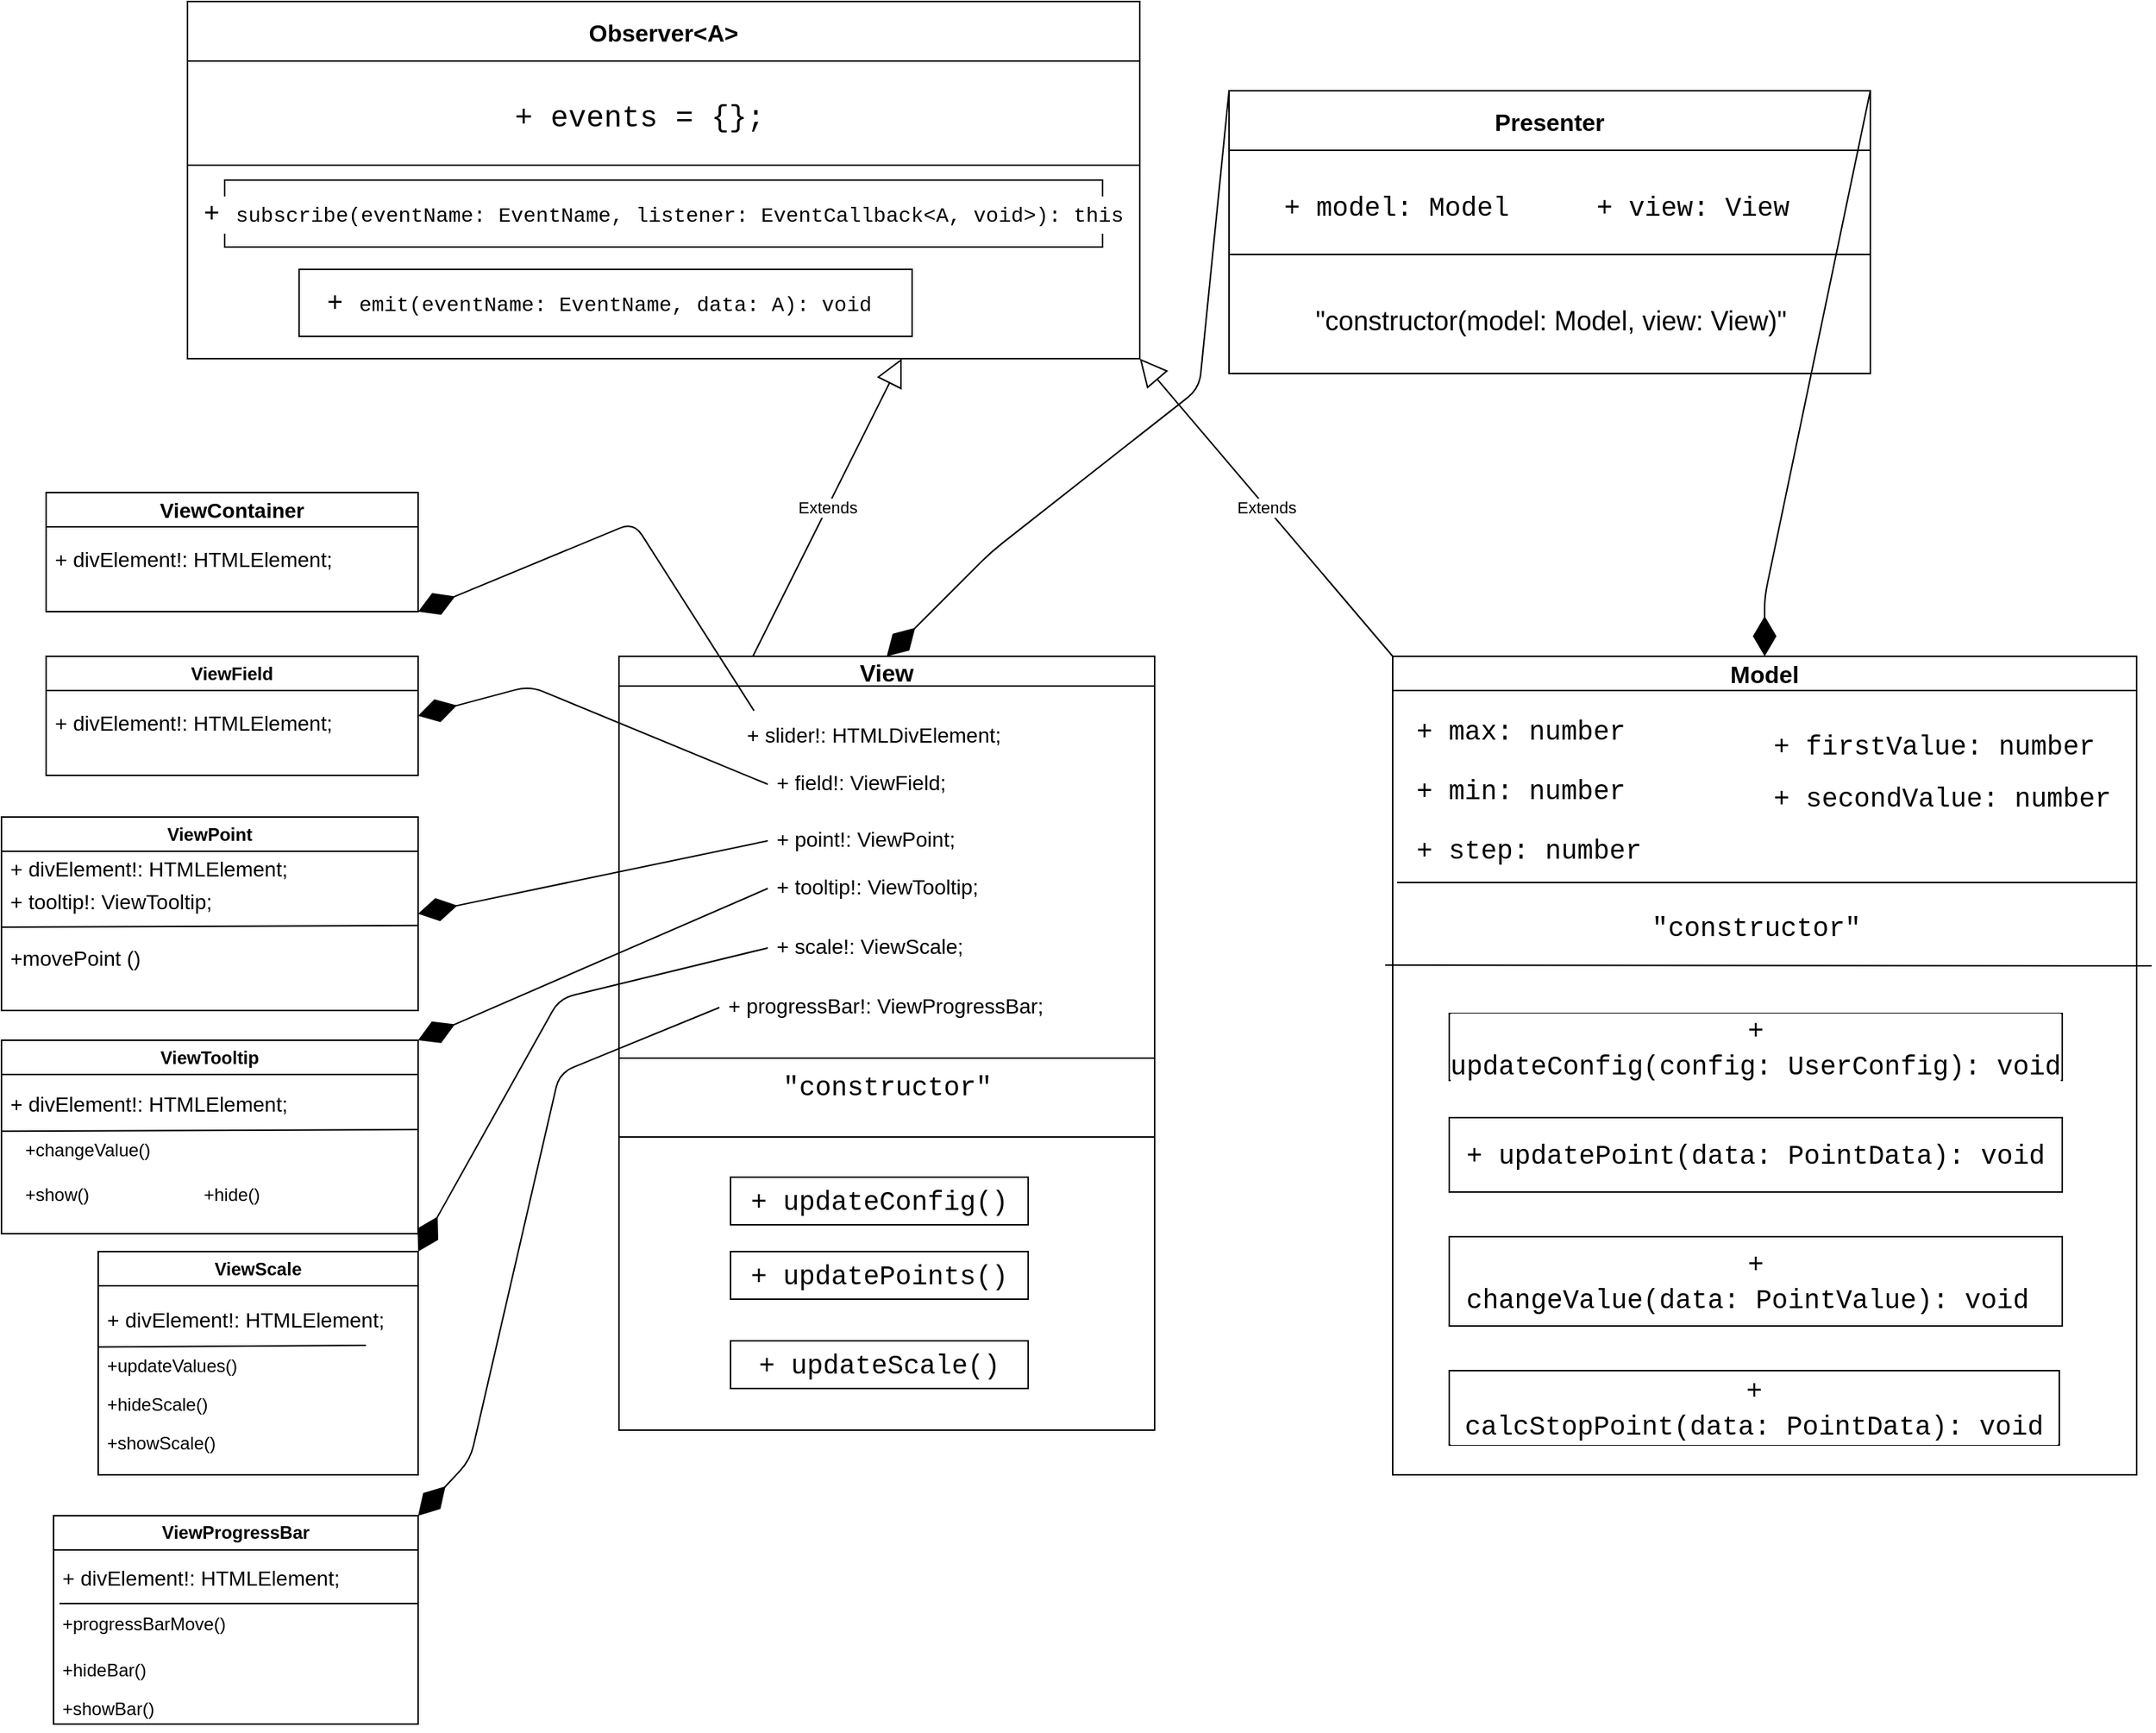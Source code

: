 <mxfile version="14.6.13" type="device"><diagram name="Page-1" id="e7e014a7-5840-1c2e-5031-d8a46d1fe8dd"><mxGraphModel dx="2130" dy="2061" grid="1" gridSize="10" guides="1" tooltips="1" connect="1" arrows="1" fold="1" page="1" pageScale="1" pageWidth="1169" pageHeight="826" background="#ffffff" math="0" shadow="0"><root><mxCell id="0"/><mxCell id="1" parent="0"/><mxCell id="2" value="Model" style="swimlane;whiteSpace=wrap;fontSize=16;" parent="1" vertex="1"><mxGeometry x="1300" y="90" width="500" height="550" as="geometry"><mxRectangle x="1360" y="175" width="80" height="23" as="alternateBounds"/></mxGeometry></mxCell><mxCell id="6Ol2-YRdGMpcUjg03sG4-96" value="&lt;div style=&quot;font-family: &amp;quot;consolas&amp;quot; , &amp;quot;courier new&amp;quot; , monospace ; font-size: 18px ; line-height: 24px&quot;&gt;&lt;div style=&quot;font-family: &amp;quot;consolas&amp;quot; , &amp;quot;courier new&amp;quot; , monospace ; line-height: 24px&quot;&gt;&lt;div style=&quot;font-family: consolas, &amp;quot;courier new&amp;quot;, monospace; line-height: 24px;&quot;&gt;&lt;span style=&quot;&quot;&gt;+ updatePoint&lt;/span&gt;(&lt;span style=&quot;&quot;&gt;data&lt;/span&gt;:&amp;nbsp;&lt;span style=&quot;&quot;&gt;PointData&lt;/span&gt;):&amp;nbsp;&lt;span style=&quot;&quot;&gt;void&lt;/span&gt;&lt;/div&gt;&lt;/div&gt;&lt;/div&gt;" style="rounded=0;whiteSpace=wrap;html=1;labelBackgroundColor=#FFFFFF;" parent="2" vertex="1"><mxGeometry x="38" y="310" width="412" height="50" as="geometry"/></mxCell><mxCell id="6Ol2-YRdGMpcUjg03sG4-93" value="&lt;div style=&quot;font-family: &amp;#34;consolas&amp;#34; , &amp;#34;courier new&amp;#34; , monospace ; font-size: 18px ; line-height: 24px&quot;&gt;&lt;div style=&quot;font-family: &amp;#34;consolas&amp;#34; , &amp;#34;courier new&amp;#34; , monospace ; line-height: 24px&quot;&gt;&lt;div style=&quot;font-family: &amp;#34;consolas&amp;#34; , &amp;#34;courier new&amp;#34; , monospace ; line-height: 24px&quot;&gt;&lt;span style=&quot;background-color: rgb(255 , 255 , 255)&quot;&gt;+ updateConfig(config:&amp;nbsp;UserConfig):&amp;nbsp;void&lt;/span&gt;&lt;/div&gt;&lt;/div&gt;&lt;/div&gt;" style="rounded=0;whiteSpace=wrap;html=1;labelBackgroundColor=#ffffff;" parent="2" vertex="1"><mxGeometry x="38" y="240" width="412" height="45" as="geometry"/></mxCell><mxCell id="6Ol2-YRdGMpcUjg03sG4-97" value="&lt;div style=&quot;font-family: &amp;quot;consolas&amp;quot; , &amp;quot;courier new&amp;quot; , monospace ; font-size: 18px ; line-height: 24px&quot;&gt;&lt;div style=&quot;font-family: &amp;quot;consolas&amp;quot; , &amp;quot;courier new&amp;quot; , monospace ; line-height: 24px&quot;&gt;&lt;div style=&quot;font-family: &amp;quot;consolas&amp;quot; , &amp;quot;courier new&amp;quot; , monospace ; line-height: 24px&quot;&gt;&lt;div style=&quot;font-family: consolas, &amp;quot;courier new&amp;quot;, monospace; line-height: 24px;&quot;&gt;&lt;span style=&quot;&quot;&gt;+ changeValue&lt;/span&gt;(&lt;span style=&quot;&quot;&gt;data&lt;/span&gt;:&amp;nbsp;&lt;span style=&quot;&quot;&gt;PointValue&lt;/span&gt;):&amp;nbsp;&lt;span style=&quot;&quot;&gt;void&lt;/span&gt;&amp;nbsp;&lt;/div&gt;&lt;/div&gt;&lt;/div&gt;&lt;/div&gt;" style="rounded=0;whiteSpace=wrap;html=1;shadow=0;sketch=0;glass=0;labelBackgroundColor=#FFFFFF;" parent="2" vertex="1"><mxGeometry x="38" y="390" width="412" height="60" as="geometry"/></mxCell><mxCell id="6Ol2-YRdGMpcUjg03sG4-117" value="" style="endArrow=none;html=1;" parent="2" edge="1"><mxGeometry width="50" height="50" relative="1" as="geometry"><mxPoint x="3" y="152" as="sourcePoint"/><mxPoint x="500" y="152" as="targetPoint"/></mxGeometry></mxCell><mxCell id="6Ol2-YRdGMpcUjg03sG4-159" value="&lt;div style=&quot;font-family: &amp;quot;consolas&amp;quot; , &amp;quot;courier new&amp;quot; , monospace ; font-size: 18px ; line-height: 24px&quot;&gt;+&amp;nbsp;&lt;span style=&quot;font-family: &amp;quot;consolas&amp;quot; , &amp;quot;courier new&amp;quot; , monospace&quot;&gt;step&lt;/span&gt;&lt;span style=&quot;font-family: consolas, &amp;quot;courier new&amp;quot;, monospace;&quot;&gt;:&amp;nbsp;&lt;/span&gt;&lt;span style=&quot;font-family: consolas, &amp;quot;courier new&amp;quot;, monospace;&quot;&gt;number&lt;/span&gt;&lt;/div&gt;" style="text;html=1;align=left;verticalAlign=top;resizable=0;points=[];autosize=1;spacingLeft=4;fontSize=14;spacingRight=4;" parent="2" vertex="1"><mxGeometry x="10" y="112" width="160" height="40" as="geometry"/></mxCell><mxCell id="6Ol2-YRdGMpcUjg03sG4-158" value="&lt;div style=&quot;font-family: &amp;quot;consolas&amp;quot; , &amp;quot;courier new&amp;quot; , monospace ; font-size: 18px ; line-height: 24px&quot;&gt;+&amp;nbsp;&lt;span style=&quot;font-family: &amp;quot;consolas&amp;quot; , &amp;quot;courier new&amp;quot; , monospace&quot;&gt;min&lt;/span&gt;&lt;span style=&quot;font-family: consolas, &amp;quot;courier new&amp;quot;, monospace;&quot;&gt;:&amp;nbsp;&lt;/span&gt;&lt;span style=&quot;font-family: consolas, &amp;quot;courier new&amp;quot;, monospace;&quot;&gt;number&lt;/span&gt;&lt;/div&gt;" style="text;html=1;align=left;verticalAlign=top;resizable=0;points=[];autosize=1;spacingLeft=4;fontSize=14;spacingRight=4;" parent="2" vertex="1"><mxGeometry x="10" y="72" width="150" height="40" as="geometry"/></mxCell><mxCell id="6Ol2-YRdGMpcUjg03sG4-157" value="&lt;div style=&quot;font-family: consolas, &amp;quot;courier new&amp;quot;, monospace; font-size: 18px; line-height: 24px;&quot;&gt;+&amp;nbsp;&lt;span style=&quot;font-family: consolas, &amp;quot;courier new&amp;quot;, monospace; font-size: 18px;&quot;&gt;max&lt;/span&gt;&lt;span style=&quot;font-family: consolas, &amp;quot;courier new&amp;quot;, monospace; font-size: 18px;&quot;&gt;:&amp;nbsp;&lt;/span&gt;&lt;span style=&quot;font-family: consolas, &amp;quot;courier new&amp;quot;, monospace; font-size: 18px;&quot;&gt;number&lt;/span&gt;&lt;/div&gt;" style="text;html=1;align=left;verticalAlign=top;resizable=0;points=[];autosize=1;spacingLeft=4;fontSize=18;spacingRight=4;" parent="2" vertex="1"><mxGeometry x="10" y="32" width="150" height="30" as="geometry"/></mxCell><mxCell id="6Ol2-YRdGMpcUjg03sG4-208" value="" style="endArrow=none;html=1;" parent="2" edge="1"><mxGeometry width="50" height="50" relative="1" as="geometry"><mxPoint x="-5" y="207.5" as="sourcePoint"/><mxPoint x="510" y="208" as="targetPoint"/></mxGeometry></mxCell><mxCell id="6Ol2-YRdGMpcUjg03sG4-209" value="&lt;br&gt;&lt;br&gt;&lt;div style=&quot;font-family: consolas, &amp;quot;courier new&amp;quot;, monospace; font-weight: normal; font-size: 18px; line-height: 24px;&quot;&gt;&lt;div&gt;&lt;span style=&quot;&quot;&gt;&quot;constructor&quot;&lt;/span&gt;&lt;/div&gt;&lt;/div&gt;&lt;br&gt;" style="text;html=1;align=center;verticalAlign=middle;resizable=0;points=[];autosize=1;labelBackgroundColor=none;" parent="2" vertex="1"><mxGeometry x="174" y="140" width="140" height="70" as="geometry"/></mxCell><mxCell id="T5JR8tGF22momqDGH6iy-5" value="&lt;div style=&quot;font-family: &amp;#34;consolas&amp;#34; , &amp;#34;courier new&amp;#34; , monospace ; font-size: 18px ; line-height: 24px&quot;&gt;+&amp;nbsp;&lt;span style=&quot;font-family: &amp;#34;consolas&amp;#34; , &amp;#34;courier new&amp;#34; , monospace ; font-size: 18px&quot;&gt;firstValue&lt;/span&gt;&lt;span style=&quot;font-family: &amp;#34;consolas&amp;#34; , &amp;#34;courier new&amp;#34; , monospace ; font-size: 18px&quot;&gt;:&amp;nbsp;&lt;/span&gt;&lt;span style=&quot;font-family: &amp;#34;consolas&amp;#34; , &amp;#34;courier new&amp;#34; , monospace ; font-size: 18px&quot;&gt;number&lt;/span&gt;&lt;/div&gt;" style="text;html=1;align=left;verticalAlign=top;resizable=0;points=[];autosize=1;spacingLeft=4;fontSize=18;spacingRight=4;" parent="2" vertex="1"><mxGeometry x="250" y="42" width="220" height="30" as="geometry"/></mxCell><mxCell id="T5JR8tGF22momqDGH6iy-4" value="&lt;div style=&quot;font-family: &amp;#34;consolas&amp;#34; , &amp;#34;courier new&amp;#34; , monospace ; font-size: 18px ; line-height: 24px&quot;&gt;+ secondValue&lt;span style=&quot;font-family: &amp;#34;consolas&amp;#34; , &amp;#34;courier new&amp;#34; , monospace ; font-size: 18px&quot;&gt;:&amp;nbsp;&lt;/span&gt;&lt;span style=&quot;font-family: &amp;#34;consolas&amp;#34; , &amp;#34;courier new&amp;#34; , monospace ; font-size: 18px&quot;&gt;number&lt;/span&gt;&lt;/div&gt;" style="text;html=1;align=left;verticalAlign=top;resizable=0;points=[];autosize=1;spacingLeft=4;fontSize=18;spacingRight=4;" parent="2" vertex="1"><mxGeometry x="250" y="77" width="230" height="30" as="geometry"/></mxCell><mxCell id="6Ol2-YRdGMpcUjg03sG4-95" value="&lt;div style=&quot;font-family: &amp;quot;consolas&amp;quot; , &amp;quot;courier new&amp;quot; , monospace ; font-size: 18px ; line-height: 24px&quot;&gt;&lt;div style=&quot;font-family: &amp;quot;consolas&amp;quot; , &amp;quot;courier new&amp;quot; , monospace ; line-height: 24px&quot;&gt;&lt;div style=&quot;font-family: consolas, &amp;quot;courier new&amp;quot;, monospace; line-height: 24px;&quot;&gt;&lt;span style=&quot;&quot;&gt;+ calcStopPoint&lt;/span&gt;(&lt;span style=&quot;&quot;&gt;data&lt;/span&gt;:&amp;nbsp;&lt;span style=&quot;&quot;&gt;PointData&lt;/span&gt;):&amp;nbsp;&lt;span style=&quot;&quot;&gt;void&lt;/span&gt;&lt;/div&gt;&lt;/div&gt;&lt;/div&gt;" style="rounded=0;whiteSpace=wrap;html=1;labelBackgroundColor=#FFFFFF;" parent="2" vertex="1"><mxGeometry x="38" y="480" width="410" height="50" as="geometry"/></mxCell><mxCell id="3" value="View" style="swimlane;spacingTop=0;startSize=20;swimlaneLine=1;labelBorderColor=none;labelBackgroundColor=none;verticalAlign=middle;fontSize=16;" parent="1" vertex="1"><mxGeometry x="780" y="90" width="360" height="520" as="geometry"><mxRectangle x="320" y="50" width="80" height="23" as="alternateBounds"/></mxGeometry></mxCell><mxCell id="6Ol2-YRdGMpcUjg03sG4-116" value="" style="endArrow=none;html=1;" parent="3" edge="1"><mxGeometry width="50" height="50" relative="1" as="geometry"><mxPoint y="270" as="sourcePoint"/><mxPoint x="360" y="270" as="targetPoint"/><Array as="points"/></mxGeometry></mxCell><mxCell id="LI1pukOXz9Ahaq8JhfEz-87" value="+ point!: ViewPoint;" style="text;strokeColor=none;fillColor=none;align=left;verticalAlign=top;spacingLeft=4;spacingRight=4;overflow=hidden;rotatable=0;points=[[0,0.5],[1,0.5]];portConstraint=eastwest;fontSize=14;" parent="3" vertex="1"><mxGeometry x="100" y="108" width="150" height="32" as="geometry"/></mxCell><mxCell id="LI1pukOXz9Ahaq8JhfEz-94" value="+ progressBar!: ViewProgressBar;" style="text;strokeColor=none;fillColor=none;align=left;verticalAlign=top;spacingLeft=4;spacingRight=4;overflow=hidden;rotatable=0;points=[[0,0.5],[1,0.5]];portConstraint=eastwest;fontSize=14;" parent="3" vertex="1"><mxGeometry x="67.5" y="220" width="250" height="32" as="geometry"/></mxCell><mxCell id="LI1pukOXz9Ahaq8JhfEz-95" value="+ tooltip!: ViewTooltip;" style="text;strokeColor=none;fillColor=none;align=left;verticalAlign=top;spacingLeft=4;spacingRight=4;overflow=hidden;rotatable=0;points=[[0,0.5],[1,0.5]];portConstraint=eastwest;fontSize=14;" parent="3" vertex="1"><mxGeometry x="100" y="140" width="250" height="32" as="geometry"/></mxCell><mxCell id="LI1pukOXz9Ahaq8JhfEz-105" value="+ scale!: ViewScale;" style="text;strokeColor=none;fillColor=none;align=left;verticalAlign=top;spacingLeft=4;spacingRight=4;overflow=hidden;rotatable=0;points=[[0,0.5],[1,0.5]];portConstraint=eastwest;fontSize=14;" parent="3" vertex="1"><mxGeometry x="100" y="180" width="250" height="32" as="geometry"/></mxCell><mxCell id="1Tm_DL4uSYQOcZe4PCQo-6" value="&lt;div style=&quot;font-family: &amp;#34;consolas&amp;#34; , &amp;#34;courier new&amp;#34; , monospace ; font-size: 18px ; line-height: 24px&quot;&gt;&lt;span&gt;+&amp;nbsp;&lt;/span&gt;&lt;span style=&quot;font-family: &amp;#34;consolas&amp;#34; , &amp;#34;courier new&amp;#34; , monospace ; background-color: rgb(255 , 255 , 255)&quot;&gt;updateConfig&lt;/span&gt;()&lt;/div&gt;" style="rounded=0;whiteSpace=wrap;html=1;labelBackgroundColor=#FFFFFF;" parent="3" vertex="1"><mxGeometry x="75" y="350" width="200" height="32" as="geometry"/></mxCell><mxCell id="yn2-si_8jhGZnq15XAxw-4" value="&lt;div style=&quot;font-family: &amp;#34;consolas&amp;#34; , &amp;#34;courier new&amp;#34; , monospace ; font-size: 18px ; line-height: 24px&quot;&gt;&lt;span style=&quot;background-color: rgb(255 , 255 , 255)&quot;&gt;&lt;span&gt;+&amp;nbsp;&lt;/span&gt;&lt;span style=&quot;font-family: &amp;#34;consolas&amp;#34; , &amp;#34;courier new&amp;#34; , monospace&quot;&gt;updatePoints&lt;/span&gt;()&lt;/span&gt;&lt;br&gt;&lt;/div&gt;" style="rounded=0;whiteSpace=wrap;html=1;labelBackgroundColor=#FFFFFF;" parent="3" vertex="1"><mxGeometry x="75" y="400" width="200" height="32" as="geometry"/></mxCell><mxCell id="yn2-si_8jhGZnq15XAxw-5" value="&lt;div style=&quot;font-family: &amp;quot;consolas&amp;quot; , &amp;quot;courier new&amp;quot; , monospace ; font-size: 18px ; line-height: 24px&quot;&gt;&lt;span&gt;+&amp;nbsp;&lt;/span&gt;&lt;span style=&quot;font-family: consolas, &amp;quot;courier new&amp;quot;, monospace;&quot;&gt;updateScale&lt;/span&gt;()&lt;br&gt;&lt;/div&gt;" style="rounded=0;whiteSpace=wrap;html=1;labelBackgroundColor=#FFFFFF;" parent="3" vertex="1"><mxGeometry x="75" y="460" width="200" height="32" as="geometry"/></mxCell><mxCell id="6Ol2-YRdGMpcUjg03sG4-197" value="&lt;span style=&quot;font-family: &amp;#34;consolas&amp;#34; , &amp;#34;courier new&amp;#34; , monospace ; font-size: 18px&quot;&gt;&quot;constructor&quot;&lt;/span&gt;" style="text;html=1;align=center;verticalAlign=middle;resizable=0;points=[];autosize=1;labelBackgroundColor=none;" parent="3" vertex="1"><mxGeometry x="110" y="280" width="140" height="20" as="geometry"/></mxCell><mxCell id="B3Xkdn0Vjq-PaZg1-esN-13" value="+ slider!: HTMLDivElement;" style="text;strokeColor=none;fillColor=none;align=left;verticalAlign=top;spacingLeft=4;spacingRight=4;overflow=hidden;rotatable=0;points=[[0,0.5],[1,0.5]];portConstraint=eastwest;fontSize=14;" parent="3" vertex="1"><mxGeometry x="80" y="38" width="250" height="32" as="geometry"/></mxCell><mxCell id="B3Xkdn0Vjq-PaZg1-esN-15" value="+ field!: ViewField;" style="text;strokeColor=none;fillColor=none;align=left;verticalAlign=top;spacingLeft=4;spacingRight=4;overflow=hidden;rotatable=0;points=[[0,0.5],[1,0.5]];portConstraint=eastwest;fontSize=14;" parent="3" vertex="1"><mxGeometry x="100" y="70" width="250" height="32" as="geometry"/></mxCell><mxCell id="B3Xkdn0Vjq-PaZg1-esN-18" value="" style="endArrow=none;html=1;" parent="3" edge="1"><mxGeometry width="50" height="50" relative="1" as="geometry"><mxPoint y="323" as="sourcePoint"/><mxPoint x="360" y="323" as="targetPoint"/><Array as="points"/></mxGeometry></mxCell><mxCell id="B3Xkdn0Vjq-PaZg1-esN-19" style="edgeStyle=orthogonalEdgeStyle;rounded=0;orthogonalLoop=1;jettySize=auto;html=1;exitX=0.5;exitY=1;exitDx=0;exitDy=0;fontSize=14;fontColor=#000000;" parent="3" source="1Tm_DL4uSYQOcZe4PCQo-6" target="1Tm_DL4uSYQOcZe4PCQo-6" edge="1"><mxGeometry relative="1" as="geometry"/></mxCell><mxCell id="4" value="Presenter" style="swimlane;glass=0;spacing=3;startSize=40;fontSize=16;" parent="1" vertex="1"><mxGeometry x="1190" y="-290" width="431" height="190" as="geometry"><mxRectangle x="889" y="170" width="80" height="23" as="alternateBounds"/></mxGeometry></mxCell><mxCell id="6Ol2-YRdGMpcUjg03sG4-170" value="&lt;div style=&quot;font-family: &amp;quot;consolas&amp;quot; , &amp;quot;courier new&amp;quot; , monospace ; font-size: 18px ; line-height: 24px&quot;&gt;+&amp;nbsp;&lt;span style=&quot;font-family: &amp;quot;consolas&amp;quot; , &amp;quot;courier new&amp;quot; , monospace&quot;&gt;model&lt;/span&gt;&lt;span style=&quot;font-family: consolas, &amp;quot;courier new&amp;quot;, monospace;&quot;&gt;:&amp;nbsp;&lt;/span&gt;&lt;span style=&quot;font-family: consolas, &amp;quot;courier new&amp;quot;, monospace;&quot;&gt;Model&lt;/span&gt;&lt;/div&gt;" style="text;html=1;align=left;verticalAlign=top;resizable=0;points=[];autosize=1;spacingLeft=4;fontSize=14;spacingRight=4;" parent="4" vertex="1"><mxGeometry x="31" y="60" width="160" height="40" as="geometry"/></mxCell><mxCell id="6Ol2-YRdGMpcUjg03sG4-171" value="&lt;div style=&quot;font-family: &amp;quot;consolas&amp;quot; , &amp;quot;courier new&amp;quot; , monospace ; font-size: 18px ; line-height: 24px&quot;&gt;+&amp;nbsp;&lt;span style=&quot;font-family: &amp;quot;consolas&amp;quot; , &amp;quot;courier new&amp;quot; , monospace&quot;&gt;view&lt;/span&gt;&lt;span style=&quot;font-family: consolas, &amp;quot;courier new&amp;quot;, monospace;&quot;&gt;:&amp;nbsp;&lt;/span&gt;&lt;span style=&quot;font-family: consolas, &amp;quot;courier new&amp;quot;, monospace;&quot;&gt;View&lt;/span&gt;&lt;/div&gt;" style="text;html=1;align=left;verticalAlign=top;resizable=0;points=[];autosize=1;spacingLeft=4;fontSize=14;spacingRight=4;" parent="4" vertex="1"><mxGeometry x="241" y="60" width="140" height="40" as="geometry"/></mxCell><mxCell id="B3Xkdn0Vjq-PaZg1-esN-6" value="" style="endArrow=none;html=1;fontSize=16;fontColor=#000000;" parent="4" edge="1"><mxGeometry width="50" height="50" relative="1" as="geometry"><mxPoint y="110" as="sourcePoint"/><mxPoint x="431" y="110" as="targetPoint"/></mxGeometry></mxCell><mxCell id="LI1pukOXz9Ahaq8JhfEz-22" value="&quot;constructor(model:&amp;nbsp;Model,&amp;nbsp;view:&amp;nbsp;View)&quot;" style="text;align=center;verticalAlign=middle;resizable=0;points=[];autosize=1;labelBackgroundColor=none;html=1;fontSize=18;" parent="4" vertex="1"><mxGeometry x="51" y="140" width="330" height="30" as="geometry"/></mxCell><mxCell id="6Ol2-YRdGMpcUjg03sG4-50" value="ViewContainer" style="swimlane;whiteSpace=wrap;rotation=0;fontSize=14;" parent="1" vertex="1"><mxGeometry x="395" y="-20" width="250" height="80" as="geometry"><mxRectangle x="150" y="160" width="80" height="23" as="alternateBounds"/></mxGeometry></mxCell><mxCell id="B3Xkdn0Vjq-PaZg1-esN-9" value="+ divElement!: HTMLElement;" style="text;strokeColor=none;fillColor=none;align=left;verticalAlign=top;spacingLeft=4;spacingRight=4;overflow=hidden;rotatable=0;points=[[0,0.5],[1,0.5]];portConstraint=eastwest;fontSize=14;" parent="6Ol2-YRdGMpcUjg03sG4-50" vertex="1"><mxGeometry y="30" width="250" height="32" as="geometry"/></mxCell><mxCell id="6Ol2-YRdGMpcUjg03sG4-51" value="ViewField" style="swimlane;whiteSpace=wrap" parent="1" vertex="1"><mxGeometry x="395" y="90" width="250" height="80" as="geometry"><mxRectangle x="140" y="280" width="80" height="23" as="alternateBounds"/></mxGeometry></mxCell><mxCell id="B3Xkdn0Vjq-PaZg1-esN-10" value="+ divElement!: HTMLElement;" style="text;strokeColor=none;fillColor=none;align=left;verticalAlign=top;spacingLeft=4;spacingRight=4;overflow=hidden;rotatable=0;points=[[0,0.5],[1,0.5]];portConstraint=eastwest;fontSize=14;" parent="6Ol2-YRdGMpcUjg03sG4-51" vertex="1"><mxGeometry y="30" width="230" height="32" as="geometry"/></mxCell><mxCell id="6Ol2-YRdGMpcUjg03sG4-53" value="ViewTooltip" style="swimlane;whiteSpace=wrap" parent="1" vertex="1"><mxGeometry x="365" y="348" width="280" height="130" as="geometry"><mxRectangle x="150" y="160" width="80" height="23" as="alternateBounds"/></mxGeometry></mxCell><mxCell id="LI1pukOXz9Ahaq8JhfEz-57" value="+changeValue()" style="text;strokeColor=none;fillColor=none;align=left;verticalAlign=top;spacingLeft=4;spacingRight=4;overflow=hidden;rotatable=0;points=[[0,0.5],[1,0.5]];portConstraint=eastwest;" parent="6Ol2-YRdGMpcUjg03sG4-53" vertex="1"><mxGeometry x="10" y="60" width="150" height="30" as="geometry"/></mxCell><mxCell id="LI1pukOXz9Ahaq8JhfEz-60" value="+show()" style="text;strokeColor=none;fillColor=none;align=left;verticalAlign=top;spacingLeft=4;spacingRight=4;overflow=hidden;rotatable=0;points=[[0,0.5],[1,0.5]];portConstraint=eastwest;" parent="6Ol2-YRdGMpcUjg03sG4-53" vertex="1"><mxGeometry x="10" y="90" width="150" height="26" as="geometry"/></mxCell><mxCell id="LI1pukOXz9Ahaq8JhfEz-59" value="+hide()" style="text;strokeColor=none;fillColor=none;align=left;verticalAlign=top;spacingLeft=4;spacingRight=4;overflow=hidden;rotatable=0;points=[[0,0.5],[1,0.5]];portConstraint=eastwest;" parent="6Ol2-YRdGMpcUjg03sG4-53" vertex="1"><mxGeometry x="130" y="90" width="150" height="26" as="geometry"/></mxCell><mxCell id="B3Xkdn0Vjq-PaZg1-esN-23" value="+ divElement!: HTMLElement;" style="text;strokeColor=none;fillColor=none;align=left;verticalAlign=top;spacingLeft=4;spacingRight=4;overflow=hidden;rotatable=0;points=[[0,0.5],[1,0.5]];portConstraint=eastwest;fontSize=14;" parent="6Ol2-YRdGMpcUjg03sG4-53" vertex="1"><mxGeometry y="28" width="245" height="32" as="geometry"/></mxCell><mxCell id="B3Xkdn0Vjq-PaZg1-esN-24" value="" style="endArrow=none;html=1;entryX=1.001;entryY=0.964;entryDx=0;entryDy=0;entryPerimeter=0;" parent="6Ol2-YRdGMpcUjg03sG4-53" edge="1"><mxGeometry width="50" height="50" relative="1" as="geometry"><mxPoint x="-0.28" y="61.15" as="sourcePoint"/><mxPoint x="280" y="59.998" as="targetPoint"/><Array as="points"/></mxGeometry></mxCell><mxCell id="6Ol2-YRdGMpcUjg03sG4-42" value="ViewPoint" style="swimlane;whiteSpace=wrap" parent="1" vertex="1"><mxGeometry x="365" y="198" width="280" height="130" as="geometry"><mxRectangle x="150" y="160" width="80" height="23" as="alternateBounds"/></mxGeometry></mxCell><mxCell id="B3Xkdn0Vjq-PaZg1-esN-20" value="+ divElement!: HTMLElement;" style="text;strokeColor=none;fillColor=none;align=left;verticalAlign=top;spacingLeft=4;spacingRight=4;overflow=hidden;rotatable=0;points=[[0,0.5],[1,0.5]];portConstraint=eastwest;fontSize=14;" parent="6Ol2-YRdGMpcUjg03sG4-42" vertex="1"><mxGeometry y="20" width="280" height="32" as="geometry"/></mxCell><mxCell id="B3Xkdn0Vjq-PaZg1-esN-21" value="+ tooltip!: ViewTooltip;" style="text;strokeColor=none;fillColor=none;align=left;verticalAlign=top;spacingLeft=4;spacingRight=4;overflow=hidden;rotatable=0;points=[[0,0.5],[1,0.5]];portConstraint=eastwest;fontSize=14;" parent="6Ol2-YRdGMpcUjg03sG4-42" vertex="1"><mxGeometry y="42" width="280" height="32" as="geometry"/></mxCell><mxCell id="B3Xkdn0Vjq-PaZg1-esN-22" value="" style="endArrow=none;html=1;entryX=1.001;entryY=0.964;entryDx=0;entryDy=0;entryPerimeter=0;" parent="6Ol2-YRdGMpcUjg03sG4-42" target="B3Xkdn0Vjq-PaZg1-esN-21" edge="1"><mxGeometry width="50" height="50" relative="1" as="geometry"><mxPoint y="74" as="sourcePoint"/><mxPoint x="270" y="74" as="targetPoint"/><Array as="points"/></mxGeometry></mxCell><mxCell id="LI1pukOXz9Ahaq8JhfEz-55" value="+movePoint ()" style="text;strokeColor=none;fillColor=none;align=left;verticalAlign=top;spacingLeft=4;spacingRight=4;overflow=hidden;rotatable=0;points=[[0,0.5],[1,0.5]];portConstraint=eastwest;fontSize=14;" parent="6Ol2-YRdGMpcUjg03sG4-42" vertex="1"><mxGeometry y="80" width="185" height="38" as="geometry"/></mxCell><mxCell id="6Ol2-YRdGMpcUjg03sG4-213" value="" style="endArrow=diamondThin;endFill=1;endSize=24;html=1;fontColor=#000000;entryX=0.5;entryY=0;entryDx=0;entryDy=0;exitX=1;exitY=0;exitDx=0;exitDy=0;" parent="1" source="4" target="2" edge="1"><mxGeometry width="160" relative="1" as="geometry"><mxPoint x="1550" y="120" as="sourcePoint"/><mxPoint x="1710" y="120" as="targetPoint"/><Array as="points"><mxPoint x="1550" y="50"/></Array></mxGeometry></mxCell><mxCell id="6Ol2-YRdGMpcUjg03sG4-214" value="" style="endArrow=diamondThin;endFill=1;endSize=24;html=1;fontColor=#000000;entryX=0.5;entryY=0;entryDx=0;entryDy=0;exitX=0;exitY=0;exitDx=0;exitDy=0;" parent="1" source="4" target="3" edge="1"><mxGeometry width="160" relative="1" as="geometry"><mxPoint x="1207.92" y="110" as="sourcePoint"/><mxPoint x="940" y="115.288" as="targetPoint"/><Array as="points"><mxPoint x="1170" y="-90"/><mxPoint x="1030" y="20"/></Array></mxGeometry></mxCell><mxCell id="6Ol2-YRdGMpcUjg03sG4-182" value="" style="endArrow=diamondThin;endFill=1;endSize=24;html=1;fontColor=#000000;exitX=0;exitY=0.5;exitDx=0;exitDy=0;entryX=1;entryY=0.5;entryDx=0;entryDy=0;" parent="1" source="B3Xkdn0Vjq-PaZg1-esN-15" target="6Ol2-YRdGMpcUjg03sG4-51" edge="1"><mxGeometry width="160" relative="1" as="geometry"><mxPoint x="535" y="516" as="sourcePoint"/><mxPoint x="455" y="921" as="targetPoint"/><Array as="points"><mxPoint x="720" y="110"/></Array></mxGeometry></mxCell><mxCell id="6Ol2-YRdGMpcUjg03sG4-185" value="" style="endArrow=diamondThin;endFill=1;endSize=24;html=1;fontColor=#000000;exitX=0;exitY=0.5;exitDx=0;exitDy=0;entryX=1;entryY=0.5;entryDx=0;entryDy=0;" parent="1" source="LI1pukOXz9Ahaq8JhfEz-87" target="6Ol2-YRdGMpcUjg03sG4-42" edge="1"><mxGeometry width="160" relative="1" as="geometry"><mxPoint x="545" y="574" as="sourcePoint"/><mxPoint x="450" y="934" as="targetPoint"/><Array as="points"/></mxGeometry></mxCell><mxCell id="6Ol2-YRdGMpcUjg03sG4-188" value="" style="endArrow=diamondThin;endFill=1;endSize=24;html=1;fontColor=#000000;exitX=0;exitY=0.5;exitDx=0;exitDy=0;entryX=1;entryY=0;entryDx=0;entryDy=0;" parent="1" source="LI1pukOXz9Ahaq8JhfEz-105" target="6Ol2-YRdGMpcUjg03sG4-52" edge="1"><mxGeometry width="160" relative="1" as="geometry"><mxPoint x="545" y="716" as="sourcePoint"/><mxPoint x="460" y="1258" as="targetPoint"/><Array as="points"><mxPoint x="740" y="320"/></Array></mxGeometry></mxCell><mxCell id="nfrFxTpC4DJntld439Xu-12" value="" style="endArrow=diamondThin;endFill=1;endSize=24;html=1;fontColor=#000000;exitX=0;exitY=0.5;exitDx=0;exitDy=0;entryX=1;entryY=0;entryDx=0;entryDy=0;" parent="1" source="LI1pukOXz9Ahaq8JhfEz-94" target="6Ol2-YRdGMpcUjg03sG4-54" edge="1"><mxGeometry width="160" relative="1" as="geometry"><mxPoint x="730" y="540" as="sourcePoint"/><mxPoint x="700" y="790" as="targetPoint"/><Array as="points"><mxPoint x="740" y="370"/><mxPoint x="680" y="630"/></Array></mxGeometry></mxCell><mxCell id="6Ol2-YRdGMpcUjg03sG4-52" value="ViewScale" style="swimlane;whiteSpace=wrap" parent="1" vertex="1"><mxGeometry x="430" y="490" width="215" height="150" as="geometry"><mxRectangle x="150" y="160" width="80" height="23" as="alternateBounds"/></mxGeometry></mxCell><mxCell id="LI1pukOXz9Ahaq8JhfEz-70" value="+updateValues()" style="text;strokeColor=none;fillColor=none;align=left;verticalAlign=top;spacingLeft=4;spacingRight=4;overflow=hidden;rotatable=0;points=[[0,0.5],[1,0.5]];portConstraint=eastwest;" parent="6Ol2-YRdGMpcUjg03sG4-52" vertex="1"><mxGeometry y="63" width="150" height="26" as="geometry"/></mxCell><mxCell id="LI1pukOXz9Ahaq8JhfEz-71" value="+hideScale()" style="text;strokeColor=none;fillColor=none;align=left;verticalAlign=top;spacingLeft=4;spacingRight=4;overflow=hidden;rotatable=0;points=[[0,0.5],[1,0.5]];portConstraint=eastwest;" parent="6Ol2-YRdGMpcUjg03sG4-52" vertex="1"><mxGeometry y="89" width="150" height="26" as="geometry"/></mxCell><mxCell id="LI1pukOXz9Ahaq8JhfEz-72" value="+showScale()" style="text;strokeColor=none;fillColor=none;align=left;verticalAlign=top;spacingLeft=4;spacingRight=4;overflow=hidden;rotatable=0;points=[[0,0.5],[1,0.5]];portConstraint=eastwest;" parent="6Ol2-YRdGMpcUjg03sG4-52" vertex="1"><mxGeometry y="115" width="150" height="26" as="geometry"/></mxCell><mxCell id="B3Xkdn0Vjq-PaZg1-esN-25" value="+ divElement!: HTMLElement;" style="text;strokeColor=none;fillColor=none;align=left;verticalAlign=top;spacingLeft=4;spacingRight=4;overflow=hidden;rotatable=0;points=[[0,0.5],[1,0.5]];portConstraint=eastwest;fontSize=14;" parent="6Ol2-YRdGMpcUjg03sG4-52" vertex="1"><mxGeometry y="31" width="210" height="32" as="geometry"/></mxCell><mxCell id="B3Xkdn0Vjq-PaZg1-esN-26" value="" style="endArrow=none;html=1;" parent="6Ol2-YRdGMpcUjg03sG4-52" edge="1"><mxGeometry width="50" height="50" relative="1" as="geometry"><mxPoint y="64.15" as="sourcePoint"/><mxPoint x="180" y="63" as="targetPoint"/><Array as="points"/></mxGeometry></mxCell><mxCell id="1Tm_DL4uSYQOcZe4PCQo-14" value="" style="endArrow=diamondThin;endFill=1;endSize=24;html=1;fontColor=#000000;entryX=1;entryY=1;entryDx=0;entryDy=0;exitX=0.043;exitY=-0.045;exitDx=0;exitDy=0;exitPerimeter=0;" parent="1" source="B3Xkdn0Vjq-PaZg1-esN-13" target="6Ol2-YRdGMpcUjg03sG4-50" edge="1"><mxGeometry width="160" relative="1" as="geometry"><mxPoint x="900" y="60" as="sourcePoint"/><mxPoint x="830" y="60.0" as="targetPoint"/><Array as="points"><mxPoint x="790"/></Array></mxGeometry></mxCell><mxCell id="6Ol2-YRdGMpcUjg03sG4-54" value="ViewProgressBar" style="swimlane;whiteSpace=wrap" parent="1" vertex="1"><mxGeometry x="400" y="667.5" width="245" height="140" as="geometry"><mxRectangle x="150" y="160" width="80" height="23" as="alternateBounds"/></mxGeometry></mxCell><mxCell id="LI1pukOXz9Ahaq8JhfEz-65" value="+hideBar()" style="text;strokeColor=none;fillColor=none;align=left;verticalAlign=top;spacingLeft=4;spacingRight=4;overflow=hidden;rotatable=0;points=[[0,0.5],[1,0.5]];portConstraint=eastwest;" parent="6Ol2-YRdGMpcUjg03sG4-54" vertex="1"><mxGeometry y="90" width="150" height="26" as="geometry"/></mxCell><mxCell id="LI1pukOXz9Ahaq8JhfEz-68" value="+showBar()" style="text;strokeColor=none;fillColor=none;align=left;verticalAlign=top;spacingLeft=4;spacingRight=4;overflow=hidden;rotatable=0;points=[[0,0.5],[1,0.5]];portConstraint=eastwest;" parent="6Ol2-YRdGMpcUjg03sG4-54" vertex="1"><mxGeometry y="116" width="150" height="26" as="geometry"/></mxCell><mxCell id="LI1pukOXz9Ahaq8JhfEz-64" value="+progressBarMove()" style="text;strokeColor=none;fillColor=none;align=left;verticalAlign=top;spacingLeft=4;spacingRight=4;overflow=hidden;rotatable=0;points=[[0,0.5],[1,0.5]];portConstraint=eastwest;" parent="6Ol2-YRdGMpcUjg03sG4-54" vertex="1"><mxGeometry y="59" width="150" height="31" as="geometry"/></mxCell><mxCell id="B3Xkdn0Vjq-PaZg1-esN-27" value="+ divElement!: HTMLElement;" style="text;strokeColor=none;fillColor=none;align=left;verticalAlign=top;spacingLeft=4;spacingRight=4;overflow=hidden;rotatable=0;points=[[0,0.5],[1,0.5]];portConstraint=eastwest;fontSize=14;" parent="6Ol2-YRdGMpcUjg03sG4-54" vertex="1"><mxGeometry y="27" width="220" height="32" as="geometry"/></mxCell><mxCell id="B3Xkdn0Vjq-PaZg1-esN-28" value="" style="endArrow=none;html=1;" parent="6Ol2-YRdGMpcUjg03sG4-54" edge="1"><mxGeometry width="50" height="50" relative="1" as="geometry"><mxPoint x="4" y="59" as="sourcePoint"/><mxPoint x="245" y="59" as="targetPoint"/><Array as="points"/></mxGeometry></mxCell><mxCell id="1Tm_DL4uSYQOcZe4PCQo-9" value="" style="endArrow=diamondThin;endFill=1;endSize=24;html=1;fontColor=#000000;exitX=0;exitY=0.5;exitDx=0;exitDy=0;entryX=1;entryY=0;entryDx=0;entryDy=0;" parent="1" source="LI1pukOXz9Ahaq8JhfEz-95" target="6Ol2-YRdGMpcUjg03sG4-53" edge="1"><mxGeometry width="160" relative="1" as="geometry"><mxPoint x="625.0" y="270.0" as="sourcePoint"/><mxPoint x="535" y="366.0" as="targetPoint"/><Array as="points"/></mxGeometry></mxCell><mxCell id="e0iDEumirMS63aX6XupZ-4" value="Extends" style="endArrow=block;endSize=16;endFill=0;html=1;entryX=0.75;entryY=1;entryDx=0;entryDy=0;exitX=0.25;exitY=0;exitDx=0;exitDy=0;" edge="1" parent="1" source="3" target="e0iDEumirMS63aX6XupZ-5"><mxGeometry width="160" relative="1" as="geometry"><mxPoint x="920" y="80" as="sourcePoint"/><mxPoint x="970" y="-90" as="targetPoint"/><Array as="points"/></mxGeometry></mxCell><mxCell id="e0iDEumirMS63aX6XupZ-5" value="Observer&lt;A&gt;" style="swimlane;glass=0;spacing=3;startSize=40;fontSize=16;labelBackgroundColor=#FFFFFF;" vertex="1" parent="1"><mxGeometry x="490" y="-350" width="640" height="240" as="geometry"><mxRectangle x="889" y="170" width="80" height="23" as="alternateBounds"/></mxGeometry></mxCell><mxCell id="e0iDEumirMS63aX6XupZ-6" value="&lt;div style=&quot;font-family: &amp;#34;consolas&amp;#34; , &amp;#34;courier new&amp;#34; , monospace ; font-size: 20px ; line-height: 24px&quot;&gt;&lt;span style=&quot;background-color: rgb(255 , 255 , 255)&quot;&gt;+&amp;nbsp;&lt;span style=&quot;font-family: &amp;#34;consolas&amp;#34; , &amp;#34;courier new&amp;#34; , monospace&quot;&gt;events&lt;/span&gt;&lt;span style=&quot;font-family: &amp;#34;consolas&amp;#34; , &amp;#34;courier new&amp;#34; , monospace&quot;&gt;&amp;nbsp;=&amp;nbsp;{};&lt;/span&gt;&lt;/span&gt;&lt;/div&gt;" style="text;html=1;align=left;verticalAlign=top;resizable=0;points=[];autosize=1;spacingLeft=4;fontSize=14;spacingRight=4;" vertex="1" parent="e0iDEumirMS63aX6XupZ-5"><mxGeometry x="214" y="60" width="180" height="30" as="geometry"/></mxCell><mxCell id="e0iDEumirMS63aX6XupZ-8" value="" style="endArrow=none;html=1;fontSize=16;fontColor=#000000;" edge="1" parent="e0iDEumirMS63aX6XupZ-5"><mxGeometry width="50" height="50" relative="1" as="geometry"><mxPoint y="110" as="sourcePoint"/><mxPoint x="640" y="110" as="targetPoint"/></mxGeometry></mxCell><mxCell id="e0iDEumirMS63aX6XupZ-13" value="&lt;div style=&quot;font-family: &amp;#34;consolas&amp;#34; , &amp;#34;courier new&amp;#34; , monospace ; font-size: 18px ; line-height: 24px&quot;&gt;&lt;div style=&quot;font-family: &amp;#34;consolas&amp;#34; , &amp;#34;courier new&amp;#34; , monospace ; line-height: 24px&quot;&gt;&lt;div style=&quot;font-family: &amp;#34;consolas&amp;#34; , &amp;#34;courier new&amp;#34; , monospace ; line-height: 24px&quot;&gt;&lt;span style=&quot;background-color: rgb(255 , 255 , 255)&quot;&gt;+&amp;nbsp;&lt;span style=&quot;font-family: &amp;#34;consolas&amp;#34; , &amp;#34;courier new&amp;#34; , monospace ; font-size: 14px&quot;&gt;subscribe&lt;/span&gt;&lt;span style=&quot;font-family: &amp;#34;consolas&amp;#34; , &amp;#34;courier new&amp;#34; , monospace ; font-size: 14px&quot;&gt;(&lt;/span&gt;&lt;span style=&quot;font-family: &amp;#34;consolas&amp;#34; , &amp;#34;courier new&amp;#34; , monospace ; font-size: 14px&quot;&gt;eventName&lt;/span&gt;&lt;span style=&quot;font-family: &amp;#34;consolas&amp;#34; , &amp;#34;courier new&amp;#34; , monospace ; font-size: 14px&quot;&gt;:&amp;nbsp;&lt;/span&gt;&lt;span style=&quot;font-family: &amp;#34;consolas&amp;#34; , &amp;#34;courier new&amp;#34; , monospace ; font-size: 14px&quot;&gt;EventName&lt;/span&gt;&lt;span style=&quot;font-family: &amp;#34;consolas&amp;#34; , &amp;#34;courier new&amp;#34; , monospace ; font-size: 14px&quot;&gt;,&amp;nbsp;&lt;/span&gt;&lt;span style=&quot;font-family: &amp;#34;consolas&amp;#34; , &amp;#34;courier new&amp;#34; , monospace ; font-size: 14px&quot;&gt;listener&lt;/span&gt;&lt;span style=&quot;font-family: &amp;#34;consolas&amp;#34; , &amp;#34;courier new&amp;#34; , monospace ; font-size: 14px&quot;&gt;:&amp;nbsp;&lt;/span&gt;&lt;span style=&quot;font-family: &amp;#34;consolas&amp;#34; , &amp;#34;courier new&amp;#34; , monospace ; font-size: 14px&quot;&gt;EventCallback&lt;/span&gt;&lt;span style=&quot;font-family: &amp;#34;consolas&amp;#34; , &amp;#34;courier new&amp;#34; , monospace ; font-size: 14px&quot;&gt;&amp;lt;&lt;/span&gt;&lt;span style=&quot;font-family: &amp;#34;consolas&amp;#34; , &amp;#34;courier new&amp;#34; , monospace ; font-size: 14px&quot;&gt;A&lt;/span&gt;&lt;span style=&quot;font-family: &amp;#34;consolas&amp;#34; , &amp;#34;courier new&amp;#34; , monospace ; font-size: 14px&quot;&gt;,&amp;nbsp;&lt;/span&gt;&lt;span style=&quot;font-family: &amp;#34;consolas&amp;#34; , &amp;#34;courier new&amp;#34; , monospace ; font-size: 14px&quot;&gt;void&lt;/span&gt;&lt;span style=&quot;font-family: &amp;#34;consolas&amp;#34; , &amp;#34;courier new&amp;#34; , monospace ; font-size: 14px&quot;&gt;&amp;gt;):&amp;nbsp;&lt;/span&gt;&lt;span style=&quot;font-family: &amp;#34;consolas&amp;#34; , &amp;#34;courier new&amp;#34; , monospace ; font-size: 14px&quot;&gt;this&lt;/span&gt;&lt;/span&gt;&lt;/div&gt;&lt;/div&gt;&lt;/div&gt;" style="rounded=0;whiteSpace=wrap;html=1;labelBackgroundColor=#ffffff;" vertex="1" parent="e0iDEumirMS63aX6XupZ-5"><mxGeometry x="25" y="120" width="590" height="45" as="geometry"/></mxCell><mxCell id="e0iDEumirMS63aX6XupZ-12" value="&lt;div style=&quot;font-family: &amp;#34;consolas&amp;#34; , &amp;#34;courier new&amp;#34; , monospace ; font-size: 18px ; line-height: 24px&quot;&gt;&lt;div style=&quot;font-family: &amp;#34;consolas&amp;#34; , &amp;#34;courier new&amp;#34; , monospace ; line-height: 24px&quot;&gt;&lt;div style=&quot;font-family: &amp;#34;consolas&amp;#34; , &amp;#34;courier new&amp;#34; , monospace ; line-height: 24px&quot;&gt;&lt;span style=&quot;background-color: rgb(255 , 255 , 255)&quot;&gt;+&amp;nbsp;&lt;span style=&quot;font-family: &amp;#34;consolas&amp;#34; , &amp;#34;courier new&amp;#34; , monospace ; font-size: 14px&quot;&gt;emit&lt;/span&gt;&lt;span style=&quot;font-family: &amp;#34;consolas&amp;#34; , &amp;#34;courier new&amp;#34; , monospace ; font-size: 14px&quot;&gt;(&lt;/span&gt;&lt;span style=&quot;font-family: &amp;#34;consolas&amp;#34; , &amp;#34;courier new&amp;#34; , monospace ; font-size: 14px&quot;&gt;eventName&lt;/span&gt;&lt;span style=&quot;font-family: &amp;#34;consolas&amp;#34; , &amp;#34;courier new&amp;#34; , monospace ; font-size: 14px&quot;&gt;:&amp;nbsp;&lt;/span&gt;&lt;span style=&quot;font-family: &amp;#34;consolas&amp;#34; , &amp;#34;courier new&amp;#34; , monospace ; font-size: 14px&quot;&gt;EventName&lt;/span&gt;&lt;span style=&quot;font-family: &amp;#34;consolas&amp;#34; , &amp;#34;courier new&amp;#34; , monospace ; font-size: 14px&quot;&gt;,&amp;nbsp;&lt;/span&gt;&lt;span style=&quot;font-family: &amp;#34;consolas&amp;#34; , &amp;#34;courier new&amp;#34; , monospace ; font-size: 14px&quot;&gt;data&lt;/span&gt;&lt;span style=&quot;font-family: &amp;#34;consolas&amp;#34; , &amp;#34;courier new&amp;#34; , monospace ; font-size: 14px&quot;&gt;:&amp;nbsp;&lt;/span&gt;&lt;span style=&quot;font-family: &amp;#34;consolas&amp;#34; , &amp;#34;courier new&amp;#34; , monospace ; font-size: 14px&quot;&gt;A&lt;/span&gt;&lt;span style=&quot;font-family: &amp;#34;consolas&amp;#34; , &amp;#34;courier new&amp;#34; , monospace ; font-size: 14px&quot;&gt;):&amp;nbsp;&lt;/span&gt;&lt;span style=&quot;font-family: &amp;#34;consolas&amp;#34; , &amp;#34;courier new&amp;#34; , monospace ; font-size: 14px&quot;&gt;void&lt;/span&gt;&lt;span style=&quot;font-family: &amp;#34;consolas&amp;#34; , &amp;#34;courier new&amp;#34; , monospace ; font-size: 14px&quot;&gt;&amp;nbsp;&lt;/span&gt;&lt;/span&gt;&lt;/div&gt;&lt;/div&gt;&lt;/div&gt;" style="rounded=0;whiteSpace=wrap;html=1;labelBackgroundColor=#ffffff;" vertex="1" parent="e0iDEumirMS63aX6XupZ-5"><mxGeometry x="75" y="180" width="412" height="45" as="geometry"/></mxCell><mxCell id="e0iDEumirMS63aX6XupZ-10" value="Extends" style="endArrow=block;endSize=16;endFill=0;html=1;exitX=0;exitY=0;exitDx=0;exitDy=0;entryX=1;entryY=1;entryDx=0;entryDy=0;" edge="1" parent="1" source="2" target="e0iDEumirMS63aX6XupZ-5"><mxGeometry width="160" relative="1" as="geometry"><mxPoint x="1340" y="80.0" as="sourcePoint"/><mxPoint x="1100" y="-170" as="targetPoint"/></mxGeometry></mxCell></root></mxGraphModel></diagram></mxfile>